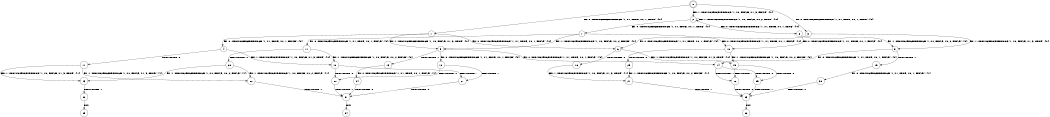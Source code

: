 digraph BCG {
size = "7, 10.5";
center = TRUE;
node [shape = circle];
0 [peripheries = 2];
0 -> 1 [label = "EX !0 !ATOMIC_EXCH_BRANCH (1, +1, TRUE, +0, 1, TRUE) !{0}"];
0 -> 2 [label = "EX !1 !ATOMIC_EXCH_BRANCH (1, +0, FALSE, +1, 3, FALSE) !{0}"];
0 -> 3 [label = "EX !0 !ATOMIC_EXCH_BRANCH (1, +1, TRUE, +0, 1, TRUE) !{0}"];
1 -> 4 [label = "EX !0 !ATOMIC_EXCH_BRANCH (1, +1, TRUE, +0, 1, FALSE) !{0}"];
1 -> 5 [label = "EX !1 !ATOMIC_EXCH_BRANCH (1, +0, FALSE, +1, 3, TRUE) !{0}"];
1 -> 6 [label = "EX !0 !ATOMIC_EXCH_BRANCH (1, +1, TRUE, +0, 1, FALSE) !{0}"];
2 -> 2 [label = "EX !1 !ATOMIC_EXCH_BRANCH (1, +0, FALSE, +0, 2, TRUE) !{0}"];
2 -> 7 [label = "EX !0 !ATOMIC_EXCH_BRANCH (1, +1, TRUE, +0, 1, TRUE) !{0}"];
2 -> 8 [label = "EX !0 !ATOMIC_EXCH_BRANCH (1, +1, TRUE, +0, 1, TRUE) !{0}"];
3 -> 9 [label = "EX !1 !ATOMIC_EXCH_BRANCH (1, +0, FALSE, +1, 3, TRUE) !{0}"];
3 -> 6 [label = "EX !0 !ATOMIC_EXCH_BRANCH (1, +1, TRUE, +0, 1, FALSE) !{0}"];
4 -> 10 [label = "EX !1 !ATOMIC_EXCH_BRANCH (1, +0, FALSE, +1, 3, TRUE) !{0}"];
4 -> 11 [label = "TERMINATE !0"];
5 -> 12 [label = "EX !0 !ATOMIC_EXCH_BRANCH (1, +1, TRUE, +0, 1, FALSE) !{0}"];
5 -> 13 [label = "TERMINATE !1"];
5 -> 14 [label = "EX !0 !ATOMIC_EXCH_BRANCH (1, +1, TRUE, +0, 1, FALSE) !{0}"];
6 -> 15 [label = "EX !1 !ATOMIC_EXCH_BRANCH (1, +0, FALSE, +1, 3, TRUE) !{0}"];
6 -> 16 [label = "TERMINATE !0"];
7 -> 17 [label = "EX !0 !ATOMIC_EXCH_BRANCH (1, +1, TRUE, +0, 1, FALSE) !{0}"];
7 -> 5 [label = "EX !1 !ATOMIC_EXCH_BRANCH (1, +0, FALSE, +0, 2, FALSE) !{0}"];
7 -> 18 [label = "EX !0 !ATOMIC_EXCH_BRANCH (1, +1, TRUE, +0, 1, FALSE) !{0}"];
8 -> 9 [label = "EX !1 !ATOMIC_EXCH_BRANCH (1, +0, FALSE, +0, 2, FALSE) !{0}"];
8 -> 18 [label = "EX !0 !ATOMIC_EXCH_BRANCH (1, +1, TRUE, +0, 1, FALSE) !{0}"];
9 -> 19 [label = "TERMINATE !1"];
9 -> 14 [label = "EX !0 !ATOMIC_EXCH_BRANCH (1, +1, TRUE, +0, 1, FALSE) !{0}"];
10 -> 20 [label = "TERMINATE !0"];
10 -> 21 [label = "TERMINATE !1"];
11 -> 22 [label = "EX !1 !ATOMIC_EXCH_BRANCH (1, +0, FALSE, +1, 3, TRUE) !{1}"];
11 -> 23 [label = "EX !1 !ATOMIC_EXCH_BRANCH (1, +0, FALSE, +1, 3, TRUE) !{1}"];
12 -> 20 [label = "TERMINATE !0"];
12 -> 21 [label = "TERMINATE !1"];
13 -> 24 [label = "EX !0 !ATOMIC_EXCH_BRANCH (1, +1, TRUE, +0, 1, FALSE) !{1}"];
14 -> 25 [label = "TERMINATE !0"];
14 -> 26 [label = "TERMINATE !1"];
15 -> 25 [label = "TERMINATE !0"];
15 -> 26 [label = "TERMINATE !1"];
16 -> 27 [label = "EX !1 !ATOMIC_EXCH_BRANCH (1, +0, FALSE, +1, 3, TRUE) !{1}"];
17 -> 10 [label = "EX !1 !ATOMIC_EXCH_BRANCH (1, +0, FALSE, +0, 2, FALSE) !{0}"];
17 -> 28 [label = "TERMINATE !0"];
18 -> 15 [label = "EX !1 !ATOMIC_EXCH_BRANCH (1, +0, FALSE, +0, 2, FALSE) !{0}"];
18 -> 29 [label = "TERMINATE !0"];
19 -> 30 [label = "EX !0 !ATOMIC_EXCH_BRANCH (1, +1, TRUE, +0, 1, FALSE) !{1}"];
20 -> 31 [label = "TERMINATE !1"];
21 -> 31 [label = "TERMINATE !0"];
22 -> 31 [label = "TERMINATE !1"];
23 -> 32 [label = "TERMINATE !1"];
24 -> 31 [label = "TERMINATE !0"];
25 -> 33 [label = "TERMINATE !1"];
26 -> 33 [label = "TERMINATE !0"];
27 -> 33 [label = "TERMINATE !1"];
28 -> 22 [label = "EX !1 !ATOMIC_EXCH_BRANCH (1, +0, FALSE, +0, 2, FALSE) !{1}"];
28 -> 23 [label = "EX !1 !ATOMIC_EXCH_BRANCH (1, +0, FALSE, +0, 2, FALSE) !{1}"];
29 -> 27 [label = "EX !1 !ATOMIC_EXCH_BRANCH (1, +0, FALSE, +0, 2, FALSE) !{1}"];
30 -> 33 [label = "TERMINATE !0"];
31 -> 34 [label = "exit"];
32 -> 35 [label = "exit"];
33 -> 36 [label = "exit"];
}
